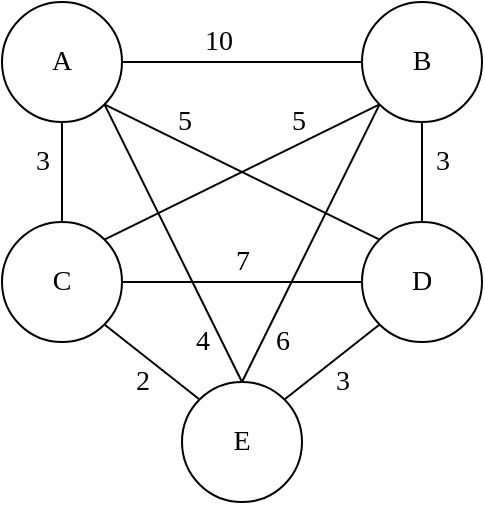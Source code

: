 <mxfile version="13.0.3" type="device"><diagram id="uZWZt5I_BS9siBZ9ARag" name="Page-1"><mxGraphModel dx="1334" dy="816" grid="1" gridSize="10" guides="1" tooltips="1" connect="1" arrows="1" fold="1" page="1" pageScale="1" pageWidth="827" pageHeight="1169" math="0" shadow="0"><root><mxCell id="0"/><mxCell id="1" parent="0"/><mxCell id="z6jFH_4LXj7Krm8GZeyU-8" value="2" style="rounded=0;orthogonalLoop=1;jettySize=auto;html=1;exitX=1;exitY=1;exitDx=0;exitDy=0;entryX=0;entryY=0;entryDx=0;entryDy=0;endArrow=none;endFill=0;fontFamily=Times New Roman;fontSize=14;" edge="1" parent="1" source="z6jFH_4LXj7Krm8GZeyU-1" target="z6jFH_4LXj7Krm8GZeyU-3"><mxGeometry x="0.075" y="-11" relative="1" as="geometry"><mxPoint as="offset"/></mxGeometry></mxCell><mxCell id="z6jFH_4LXj7Krm8GZeyU-21" value="7" style="edgeStyle=none;rounded=0;orthogonalLoop=1;jettySize=auto;html=1;exitX=1;exitY=0.5;exitDx=0;exitDy=0;entryX=0;entryY=0.5;entryDx=0;entryDy=0;endArrow=none;endFill=0;fontFamily=Times New Roman;fontSize=14;" edge="1" parent="1" source="z6jFH_4LXj7Krm8GZeyU-1" target="z6jFH_4LXj7Krm8GZeyU-2"><mxGeometry y="10" relative="1" as="geometry"><mxPoint as="offset"/></mxGeometry></mxCell><mxCell id="z6jFH_4LXj7Krm8GZeyU-1" value="C" style="ellipse;whiteSpace=wrap;html=1;aspect=fixed;fontSize=14;fontFamily=Times New Roman;" vertex="1" parent="1"><mxGeometry x="60" y="140" width="60" height="60" as="geometry"/></mxCell><mxCell id="z6jFH_4LXj7Krm8GZeyU-2" value="D" style="ellipse;whiteSpace=wrap;html=1;aspect=fixed;fontSize=14;fontFamily=Times New Roman;" vertex="1" parent="1"><mxGeometry x="240" y="140" width="60" height="60" as="geometry"/></mxCell><mxCell id="z6jFH_4LXj7Krm8GZeyU-9" value="3" style="edgeStyle=none;rounded=0;orthogonalLoop=1;jettySize=auto;html=1;exitX=1;exitY=0;exitDx=0;exitDy=0;entryX=0;entryY=1;entryDx=0;entryDy=0;endArrow=none;endFill=0;fontFamily=Times New Roman;fontSize=14;" edge="1" parent="1" source="z6jFH_4LXj7Krm8GZeyU-3" target="z6jFH_4LXj7Krm8GZeyU-2"><mxGeometry x="-0.075" y="-11" relative="1" as="geometry"><mxPoint as="offset"/></mxGeometry></mxCell><mxCell id="z6jFH_4LXj7Krm8GZeyU-3" value="E" style="ellipse;whiteSpace=wrap;html=1;aspect=fixed;fontSize=14;fontFamily=Times New Roman;" vertex="1" parent="1"><mxGeometry x="150" y="220" width="60" height="60" as="geometry"/></mxCell><mxCell id="z6jFH_4LXj7Krm8GZeyU-6" style="edgeStyle=orthogonalEdgeStyle;rounded=0;orthogonalLoop=1;jettySize=auto;html=1;exitX=1;exitY=0.5;exitDx=0;exitDy=0;entryX=0;entryY=0.5;entryDx=0;entryDy=0;fontFamily=Times New Roman;fontSize=14;endArrow=none;endFill=0;" edge="1" parent="1" source="z6jFH_4LXj7Krm8GZeyU-4" target="z6jFH_4LXj7Krm8GZeyU-5"><mxGeometry relative="1" as="geometry"/></mxCell><mxCell id="z6jFH_4LXj7Krm8GZeyU-17" value="10" style="edgeLabel;html=1;align=center;verticalAlign=middle;resizable=0;points=[];fontSize=14;fontFamily=Times New Roman;" vertex="1" connectable="0" parent="z6jFH_4LXj7Krm8GZeyU-6"><mxGeometry x="-0.2" y="1" relative="1" as="geometry"><mxPoint y="-9" as="offset"/></mxGeometry></mxCell><mxCell id="z6jFH_4LXj7Krm8GZeyU-7" value="3" style="edgeStyle=orthogonalEdgeStyle;rounded=0;orthogonalLoop=1;jettySize=auto;html=1;exitX=0.5;exitY=1;exitDx=0;exitDy=0;endArrow=none;endFill=0;fontFamily=Times New Roman;fontSize=14;" edge="1" parent="1" source="z6jFH_4LXj7Krm8GZeyU-4" target="z6jFH_4LXj7Krm8GZeyU-1"><mxGeometry x="-0.2" y="-10" relative="1" as="geometry"><mxPoint as="offset"/></mxGeometry></mxCell><mxCell id="z6jFH_4LXj7Krm8GZeyU-11" style="edgeStyle=none;rounded=0;orthogonalLoop=1;jettySize=auto;html=1;exitX=1;exitY=1;exitDx=0;exitDy=0;entryX=0;entryY=0;entryDx=0;entryDy=0;endArrow=none;endFill=0;fontFamily=Times New Roman;fontSize=14;" edge="1" parent="1" source="z6jFH_4LXj7Krm8GZeyU-4" target="z6jFH_4LXj7Krm8GZeyU-2"><mxGeometry relative="1" as="geometry"/></mxCell><mxCell id="z6jFH_4LXj7Krm8GZeyU-15" value="5" style="edgeLabel;html=1;align=center;verticalAlign=middle;resizable=0;points=[];fontSize=14;fontFamily=Times New Roman;" vertex="1" connectable="0" parent="z6jFH_4LXj7Krm8GZeyU-11"><mxGeometry x="-0.566" y="2" relative="1" as="geometry"><mxPoint x="8.29" y="-3.97" as="offset"/></mxGeometry></mxCell><mxCell id="z6jFH_4LXj7Krm8GZeyU-13" style="edgeStyle=none;rounded=0;orthogonalLoop=1;jettySize=auto;html=1;exitX=1;exitY=1;exitDx=0;exitDy=0;entryX=0.5;entryY=0;entryDx=0;entryDy=0;endArrow=none;endFill=0;fontFamily=Times New Roman;fontSize=14;" edge="1" parent="1" source="z6jFH_4LXj7Krm8GZeyU-4" target="z6jFH_4LXj7Krm8GZeyU-3"><mxGeometry relative="1" as="geometry"/></mxCell><mxCell id="z6jFH_4LXj7Krm8GZeyU-16" value="4" style="edgeLabel;html=1;align=center;verticalAlign=middle;resizable=0;points=[];fontSize=14;fontFamily=Times New Roman;" vertex="1" connectable="0" parent="z6jFH_4LXj7Krm8GZeyU-13"><mxGeometry x="-0.761" relative="1" as="geometry"><mxPoint x="40.35" y="101.76" as="offset"/></mxGeometry></mxCell><mxCell id="z6jFH_4LXj7Krm8GZeyU-4" value="A" style="ellipse;whiteSpace=wrap;html=1;aspect=fixed;fontSize=14;fontFamily=Times New Roman;" vertex="1" parent="1"><mxGeometry x="60" y="30" width="60" height="60" as="geometry"/></mxCell><mxCell id="z6jFH_4LXj7Krm8GZeyU-10" value="3" style="edgeStyle=none;rounded=0;orthogonalLoop=1;jettySize=auto;html=1;exitX=0.5;exitY=1;exitDx=0;exitDy=0;endArrow=none;endFill=0;fontFamily=Times New Roman;fontSize=14;" edge="1" parent="1" source="z6jFH_4LXj7Krm8GZeyU-5" target="z6jFH_4LXj7Krm8GZeyU-2"><mxGeometry x="-0.2" y="10" relative="1" as="geometry"><mxPoint as="offset"/></mxGeometry></mxCell><mxCell id="z6jFH_4LXj7Krm8GZeyU-12" style="edgeStyle=none;rounded=0;orthogonalLoop=1;jettySize=auto;html=1;exitX=0;exitY=1;exitDx=0;exitDy=0;entryX=1;entryY=0;entryDx=0;entryDy=0;endArrow=none;endFill=0;fontFamily=Times New Roman;fontSize=14;" edge="1" parent="1" source="z6jFH_4LXj7Krm8GZeyU-5" target="z6jFH_4LXj7Krm8GZeyU-1"><mxGeometry relative="1" as="geometry"/></mxCell><mxCell id="z6jFH_4LXj7Krm8GZeyU-19" value="5" style="edgeLabel;html=1;align=center;verticalAlign=middle;resizable=0;points=[];fontSize=14;fontFamily=Times New Roman;" vertex="1" connectable="0" parent="z6jFH_4LXj7Krm8GZeyU-12"><mxGeometry x="-0.507" y="-2" relative="1" as="geometry"><mxPoint x="-5.8" y="-6.17" as="offset"/></mxGeometry></mxCell><mxCell id="z6jFH_4LXj7Krm8GZeyU-14" style="edgeStyle=none;rounded=0;orthogonalLoop=1;jettySize=auto;html=1;exitX=0;exitY=1;exitDx=0;exitDy=0;entryX=0.5;entryY=0;entryDx=0;entryDy=0;endArrow=none;endFill=0;fontFamily=Times New Roman;fontSize=14;" edge="1" parent="1" source="z6jFH_4LXj7Krm8GZeyU-5" target="z6jFH_4LXj7Krm8GZeyU-3"><mxGeometry relative="1" as="geometry"/></mxCell><mxCell id="z6jFH_4LXj7Krm8GZeyU-20" value="6" style="edgeLabel;html=1;align=center;verticalAlign=middle;resizable=0;points=[];fontSize=14;fontFamily=Times New Roman;" vertex="1" connectable="0" parent="z6jFH_4LXj7Krm8GZeyU-14"><mxGeometry x="-0.392" y="-1" relative="1" as="geometry"><mxPoint x="-27.02" y="77.12" as="offset"/></mxGeometry></mxCell><mxCell id="z6jFH_4LXj7Krm8GZeyU-5" value="B" style="ellipse;whiteSpace=wrap;html=1;aspect=fixed;fontSize=14;fontFamily=Times New Roman;" vertex="1" parent="1"><mxGeometry x="240" y="30" width="60" height="60" as="geometry"/></mxCell></root></mxGraphModel></diagram></mxfile>